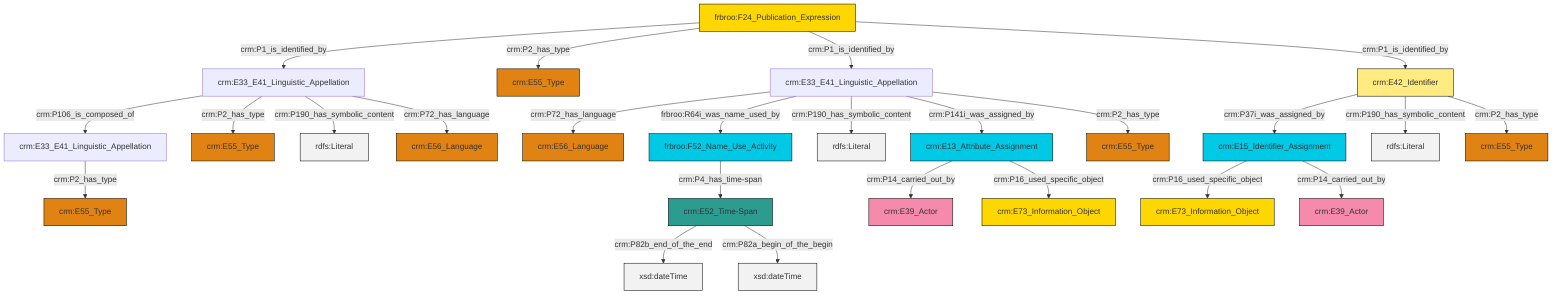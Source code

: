 graph TD
classDef Literal fill:#f2f2f2,stroke:#000000;
classDef CRM_Entity fill:#FFFFFF,stroke:#000000;
classDef Temporal_Entity fill:#00C9E6, stroke:#000000;
classDef Type fill:#E18312, stroke:#000000;
classDef Time-Span fill:#2C9C91, stroke:#000000;
classDef Appellation fill:#FFEB7F, stroke:#000000;
classDef Place fill:#008836, stroke:#000000;
classDef Persistent_Item fill:#B266B2, stroke:#000000;
classDef Conceptual_Object fill:#FFD700, stroke:#000000;
classDef Physical_Thing fill:#D2B48C, stroke:#000000;
classDef Actor fill:#f58aad, stroke:#000000;
classDef PC_Classes fill:#4ce600, stroke:#000000;
classDef Multi fill:#cccccc,stroke:#000000;

0["crm:E33_E41_Linguistic_Appellation"]:::Default -->|crm:P106_is_composed_of| 1["crm:E33_E41_Linguistic_Appellation"]:::Default
0["crm:E33_E41_Linguistic_Appellation"]:::Default -->|crm:P2_has_type| 4["crm:E55_Type"]:::Type
5["crm:E52_Time-Span"]:::Time-Span -->|crm:P82b_end_of_the_end| 6[xsd:dateTime]:::Literal
9["frbroo:F24_Publication_Expression"]:::Conceptual_Object -->|crm:P1_is_identified_by| 0["crm:E33_E41_Linguistic_Appellation"]:::Default
10["crm:E33_E41_Linguistic_Appellation"]:::Default -->|crm:P72_has_language| 11["crm:E56_Language"]:::Type
10["crm:E33_E41_Linguistic_Appellation"]:::Default -->|frbroo:R64i_was_name_used_by| 12["frbroo:F52_Name_Use_Activity"]:::Temporal_Entity
1["crm:E33_E41_Linguistic_Appellation"]:::Default -->|crm:P2_has_type| 13["crm:E55_Type"]:::Type
0["crm:E33_E41_Linguistic_Appellation"]:::Default -->|crm:P190_has_symbolic_content| 14[rdfs:Literal]:::Literal
0["crm:E33_E41_Linguistic_Appellation"]:::Default -->|crm:P72_has_language| 15["crm:E56_Language"]:::Type
19["crm:E13_Attribute_Assignment"]:::Temporal_Entity -->|crm:P14_carried_out_by| 2["crm:E39_Actor"]:::Actor
10["crm:E33_E41_Linguistic_Appellation"]:::Default -->|crm:P190_has_symbolic_content| 21[rdfs:Literal]:::Literal
17["crm:E15_Identifier_Assignment"]:::Temporal_Entity -->|crm:P16_used_specific_object| 23["crm:E73_Information_Object"]:::Conceptual_Object
10["crm:E33_E41_Linguistic_Appellation"]:::Default -->|crm:P141i_was_assigned_by| 19["crm:E13_Attribute_Assignment"]:::Temporal_Entity
10["crm:E33_E41_Linguistic_Appellation"]:::Default -->|crm:P2_has_type| 26["crm:E55_Type"]:::Type
9["frbroo:F24_Publication_Expression"]:::Conceptual_Object -->|crm:P2_has_type| 28["crm:E55_Type"]:::Type
17["crm:E15_Identifier_Assignment"]:::Temporal_Entity -->|crm:P14_carried_out_by| 7["crm:E39_Actor"]:::Actor
12["frbroo:F52_Name_Use_Activity"]:::Temporal_Entity -->|crm:P4_has_time-span| 5["crm:E52_Time-Span"]:::Time-Span
5["crm:E52_Time-Span"]:::Time-Span -->|crm:P82a_begin_of_the_begin| 33[xsd:dateTime]:::Literal
19["crm:E13_Attribute_Assignment"]:::Temporal_Entity -->|crm:P16_used_specific_object| 30["crm:E73_Information_Object"]:::Conceptual_Object
9["frbroo:F24_Publication_Expression"]:::Conceptual_Object -->|crm:P1_is_identified_by| 10["crm:E33_E41_Linguistic_Appellation"]:::Default
9["frbroo:F24_Publication_Expression"]:::Conceptual_Object -->|crm:P1_is_identified_by| 34["crm:E42_Identifier"]:::Appellation
34["crm:E42_Identifier"]:::Appellation -->|crm:P37i_was_assigned_by| 17["crm:E15_Identifier_Assignment"]:::Temporal_Entity
34["crm:E42_Identifier"]:::Appellation -->|crm:P190_has_symbolic_content| 43[rdfs:Literal]:::Literal
34["crm:E42_Identifier"]:::Appellation -->|crm:P2_has_type| 45["crm:E55_Type"]:::Type